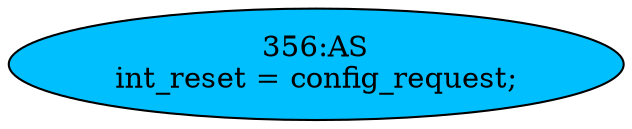 strict digraph "" {
	node [label="\N"];
	"356:AS"	 [ast="<pyverilog.vparser.ast.Assign object at 0x7f1167bd48d0>",
		def_var="['int_reset']",
		fillcolor=deepskyblue,
		label="356:AS
int_reset = config_request;",
		statements="[]",
		style=filled,
		typ=Assign,
		use_var="['config_request']"];
}
